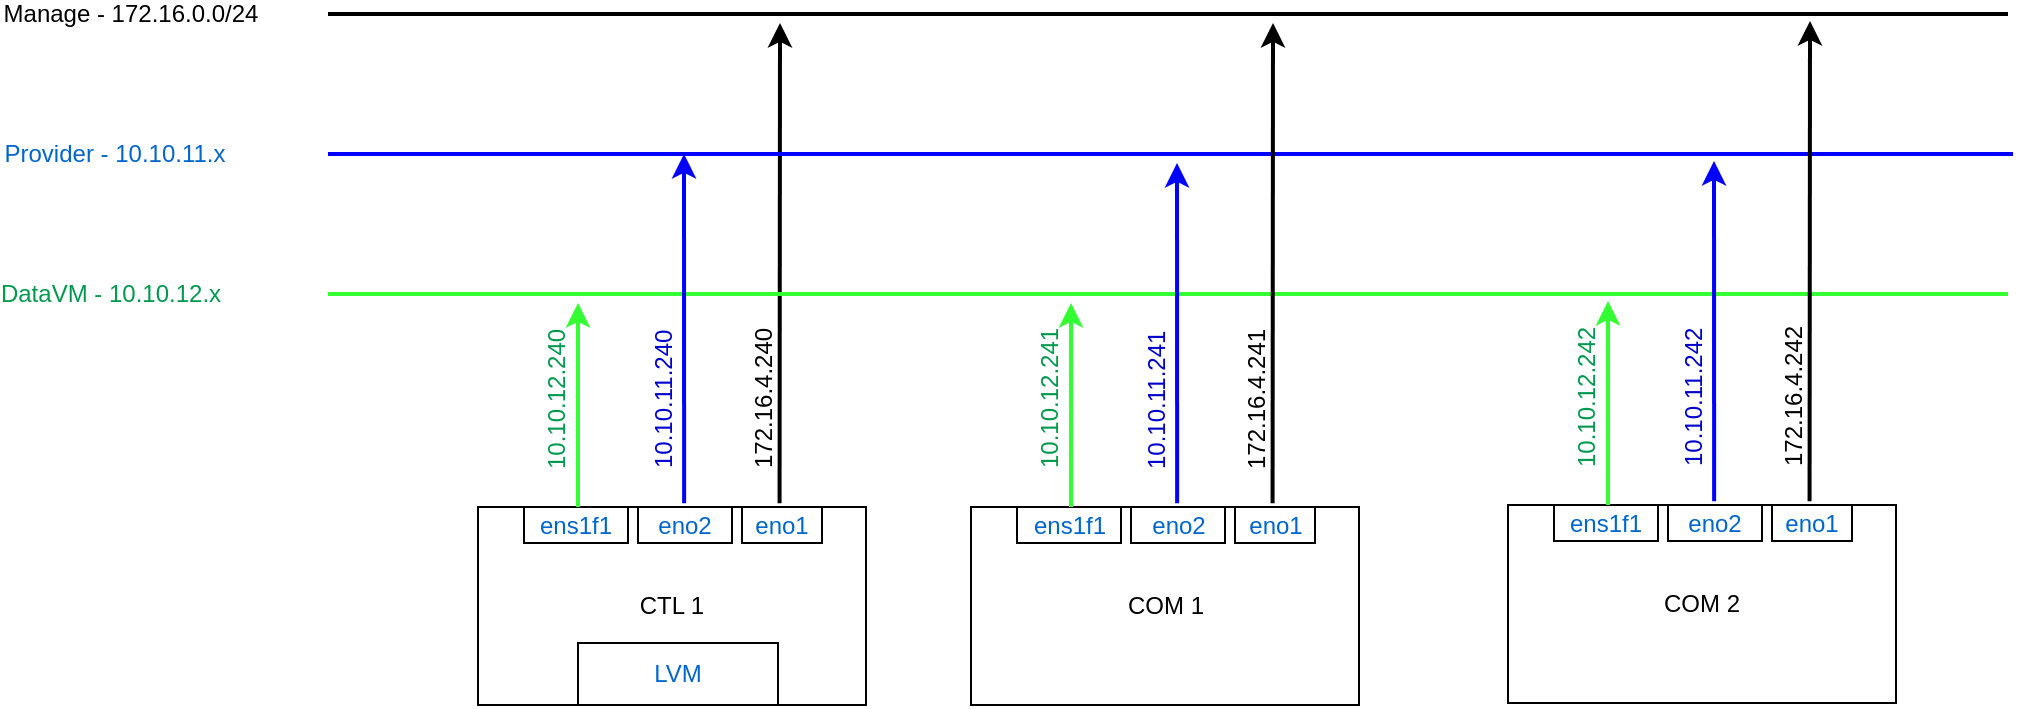 <mxfile version="10.6.7" type="device"><diagram id="9kg2BaigUfYl5xREJKo8" name="Page-1"><mxGraphModel dx="1640" dy="841" grid="1" gridSize="10" guides="1" tooltips="1" connect="1" arrows="1" fold="1" page="1" pageScale="1" pageWidth="1169" pageHeight="827" math="0" shadow="0"><root><mxCell id="0"/><mxCell id="1" parent="0"/><mxCell id="6jlAEbB4BGq7LMweVgQW-2" value="" style="endArrow=classic;html=1;exitX=0.75;exitY=0;exitDx=0;exitDy=0;strokeWidth=2;" edge="1" parent="1"><mxGeometry width="50" height="50" relative="1" as="geometry"><mxPoint x="435.786" y="404.643" as="sourcePoint"/><mxPoint x="436" y="164.5" as="targetPoint"/></mxGeometry></mxCell><mxCell id="HhDF-TLvJw5HoeBtqXgR-1" value="CTL 1" style="rounded=0;whiteSpace=wrap;html=1;" parent="1" vertex="1"><mxGeometry x="285" y="406.5" width="194" height="99" as="geometry"/></mxCell><mxCell id="HhDF-TLvJw5HoeBtqXgR-5" value="" style="endArrow=none;html=1;strokeColor=#33FF33;strokeWidth=2;" parent="1" edge="1"><mxGeometry width="50" height="50" relative="1" as="geometry"><mxPoint x="210" y="300" as="sourcePoint"/><mxPoint x="1050" y="300" as="targetPoint"/></mxGeometry></mxCell><mxCell id="HhDF-TLvJw5HoeBtqXgR-6" value="&lt;font color=&quot;#00994d&quot;&gt;DataVM - 10.10.12.x&lt;/font&gt;&lt;br&gt;" style="text;html=1;resizable=0;points=[];align=center;verticalAlign=middle;labelBackgroundColor=#ffffff;fontColor=#00CC00;" parent="HhDF-TLvJw5HoeBtqXgR-5" vertex="1" connectable="0"><mxGeometry x="0.788" relative="1" as="geometry"><mxPoint x="-860.5" as="offset"/></mxGeometry></mxCell><mxCell id="HhDF-TLvJw5HoeBtqXgR-14" value="" style="endArrow=none;html=1;strokeWidth=2;" parent="1" edge="1"><mxGeometry width="50" height="50" relative="1" as="geometry"><mxPoint x="210" y="160" as="sourcePoint"/><mxPoint x="1050" y="160" as="targetPoint"/></mxGeometry></mxCell><mxCell id="HhDF-TLvJw5HoeBtqXgR-15" value="Manage - 172.16.0.0/24" style="text;html=1;resizable=0;points=[];align=center;verticalAlign=middle;labelBackgroundColor=#ffffff;" parent="HhDF-TLvJw5HoeBtqXgR-14" vertex="1" connectable="0"><mxGeometry x="0.788" relative="1" as="geometry"><mxPoint x="-850.5" as="offset"/></mxGeometry></mxCell><mxCell id="HhDF-TLvJw5HoeBtqXgR-16" value="" style="endArrow=none;html=1;strokeColor=#0000FF;strokeWidth=2;" parent="1" edge="1"><mxGeometry width="50" height="50" relative="1" as="geometry"><mxPoint x="210" y="230" as="sourcePoint"/><mxPoint x="1052.5" y="230" as="targetPoint"/></mxGeometry></mxCell><mxCell id="HhDF-TLvJw5HoeBtqXgR-17" value="Provider - 10.10.11.x&lt;br&gt;" style="text;html=1;resizable=0;points=[];align=center;verticalAlign=middle;labelBackgroundColor=#ffffff;fontColor=#0066CC;" parent="HhDF-TLvJw5HoeBtqXgR-16" vertex="1" connectable="0"><mxGeometry x="0.788" relative="1" as="geometry"><mxPoint x="-860.5" as="offset"/></mxGeometry></mxCell><mxCell id="HhDF-TLvJw5HoeBtqXgR-43" value="eno2" style="rounded=0;whiteSpace=wrap;html=1;strokeColor=#000000;fontColor=#0066CC;" parent="1" vertex="1"><mxGeometry x="365" y="406.5" width="47" height="18" as="geometry"/></mxCell><mxCell id="HhDF-TLvJw5HoeBtqXgR-44" value="eno1&lt;br&gt;" style="rounded=0;whiteSpace=wrap;html=1;strokeColor=#000000;fontColor=#0066CC;" parent="1" vertex="1"><mxGeometry x="417" y="406.5" width="40" height="18" as="geometry"/></mxCell><mxCell id="HhDF-TLvJw5HoeBtqXgR-45" value="&lt;div&gt;ens1f1&lt;/div&gt;" style="rounded=0;whiteSpace=wrap;html=1;strokeColor=#000000;fontColor=#0066CC;" parent="1" vertex="1"><mxGeometry x="308" y="406.5" width="52" height="18" as="geometry"/></mxCell><mxCell id="h_BmhQooovhn6ebrMkyT-17" value="" style="endArrow=classic;html=1;strokeColor=#33FF33;exitX=0.159;exitY=0.021;exitDx=0;exitDy=0;exitPerimeter=0;strokeWidth=2;" parent="1" edge="1"><mxGeometry width="50" height="50" relative="1" as="geometry"><mxPoint x="335" y="406.5" as="sourcePoint"/><mxPoint x="335" y="304.5" as="targetPoint"/></mxGeometry></mxCell><mxCell id="h_BmhQooovhn6ebrMkyT-18" value="" style="endArrow=classic;html=1;exitX=0.5;exitY=0;exitDx=0;exitDy=0;strokeColor=#0000FF;strokeWidth=2;" parent="1" edge="1"><mxGeometry width="50" height="50" relative="1" as="geometry"><mxPoint x="388.071" y="404.643" as="sourcePoint"/><mxPoint x="388" y="230" as="targetPoint"/></mxGeometry></mxCell><mxCell id="6jlAEbB4BGq7LMweVgQW-1" value="172.16.4.240" style="text;html=1;rotation=-90;" vertex="1" parent="1"><mxGeometry x="378.5" y="324.5" width="100" height="30" as="geometry"/></mxCell><mxCell id="6jlAEbB4BGq7LMweVgQW-3" value="LVM" style="rounded=0;whiteSpace=wrap;html=1;strokeColor=#000000;fontColor=#0066CC;" vertex="1" parent="1"><mxGeometry x="335" y="474.5" width="100" height="31" as="geometry"/></mxCell><mxCell id="6jlAEbB4BGq7LMweVgQW-4" value="&lt;font color=&quot;#0000cc&quot;&gt;10.10.11.240&lt;/font&gt;" style="text;html=1;rotation=-90;" vertex="1" parent="1"><mxGeometry x="333.5" y="329.5" width="90" height="30" as="geometry"/></mxCell><mxCell id="6jlAEbB4BGq7LMweVgQW-5" value="&lt;font color=&quot;#00994d&quot;&gt;10.10.12.240&lt;/font&gt;" style="text;html=1;rotation=-90;" vertex="1" parent="1"><mxGeometry x="275" y="324.5" width="100" height="30" as="geometry"/></mxCell><mxCell id="6jlAEbB4BGq7LMweVgQW-6" value="" style="endArrow=classic;html=1;exitX=0.75;exitY=0;exitDx=0;exitDy=0;strokeWidth=2;" edge="1" parent="1"><mxGeometry width="50" height="50" relative="1" as="geometry"><mxPoint x="682.286" y="404.643" as="sourcePoint"/><mxPoint x="682.5" y="164.5" as="targetPoint"/></mxGeometry></mxCell><mxCell id="6jlAEbB4BGq7LMweVgQW-7" value="COM 1" style="rounded=0;whiteSpace=wrap;html=1;" vertex="1" parent="1"><mxGeometry x="531.5" y="406.5" width="194" height="99" as="geometry"/></mxCell><mxCell id="6jlAEbB4BGq7LMweVgQW-8" value="eno2" style="rounded=0;whiteSpace=wrap;html=1;strokeColor=#000000;fontColor=#0066CC;" vertex="1" parent="1"><mxGeometry x="611.5" y="406.5" width="47" height="18" as="geometry"/></mxCell><mxCell id="6jlAEbB4BGq7LMweVgQW-9" value="eno1&lt;br&gt;" style="rounded=0;whiteSpace=wrap;html=1;strokeColor=#000000;fontColor=#0066CC;" vertex="1" parent="1"><mxGeometry x="663.5" y="406.5" width="40" height="18" as="geometry"/></mxCell><mxCell id="6jlAEbB4BGq7LMweVgQW-10" value="&lt;div&gt;ens1f1&lt;/div&gt;" style="rounded=0;whiteSpace=wrap;html=1;strokeColor=#000000;fontColor=#0066CC;" vertex="1" parent="1"><mxGeometry x="554.5" y="406.5" width="52" height="18" as="geometry"/></mxCell><mxCell id="6jlAEbB4BGq7LMweVgQW-11" value="" style="endArrow=classic;html=1;strokeColor=#33FF33;exitX=0.159;exitY=0.021;exitDx=0;exitDy=0;exitPerimeter=0;strokeWidth=2;" edge="1" parent="1"><mxGeometry width="50" height="50" relative="1" as="geometry"><mxPoint x="581.5" y="406.5" as="sourcePoint"/><mxPoint x="581.5" y="304.5" as="targetPoint"/></mxGeometry></mxCell><mxCell id="6jlAEbB4BGq7LMweVgQW-12" value="" style="endArrow=classic;html=1;exitX=0.5;exitY=0;exitDx=0;exitDy=0;strokeColor=#0000FF;strokeWidth=2;" edge="1" parent="1"><mxGeometry width="50" height="50" relative="1" as="geometry"><mxPoint x="634.571" y="404.643" as="sourcePoint"/><mxPoint x="634.5" y="234.5" as="targetPoint"/></mxGeometry></mxCell><mxCell id="6jlAEbB4BGq7LMweVgQW-13" value="172.16.4.241" style="text;html=1;rotation=-90;" vertex="1" parent="1"><mxGeometry x="625" y="324.5" width="100" height="30" as="geometry"/></mxCell><mxCell id="6jlAEbB4BGq7LMweVgQW-15" value="&lt;font color=&quot;#0000cc&quot;&gt;10.10.11.241&lt;/font&gt;" style="text;html=1;rotation=-90;" vertex="1" parent="1"><mxGeometry x="580" y="329.5" width="90" height="30" as="geometry"/></mxCell><mxCell id="6jlAEbB4BGq7LMweVgQW-16" value="&lt;font color=&quot;#00994d&quot;&gt;10.10.12.241&lt;/font&gt;" style="text;html=1;rotation=-90;" vertex="1" parent="1"><mxGeometry x="521.5" y="324.5" width="100" height="30" as="geometry"/></mxCell><mxCell id="6jlAEbB4BGq7LMweVgQW-28" value="" style="endArrow=classic;html=1;exitX=0.75;exitY=0;exitDx=0;exitDy=0;strokeWidth=2;" edge="1" parent="1"><mxGeometry width="50" height="50" relative="1" as="geometry"><mxPoint x="950.786" y="403.643" as="sourcePoint"/><mxPoint x="951" y="163.5" as="targetPoint"/></mxGeometry></mxCell><mxCell id="6jlAEbB4BGq7LMweVgQW-29" value="COM 2" style="rounded=0;whiteSpace=wrap;html=1;" vertex="1" parent="1"><mxGeometry x="800" y="405.5" width="194" height="99" as="geometry"/></mxCell><mxCell id="6jlAEbB4BGq7LMweVgQW-30" value="eno2" style="rounded=0;whiteSpace=wrap;html=1;strokeColor=#000000;fontColor=#0066CC;" vertex="1" parent="1"><mxGeometry x="880" y="405.5" width="47" height="18" as="geometry"/></mxCell><mxCell id="6jlAEbB4BGq7LMweVgQW-31" value="eno1&lt;br&gt;" style="rounded=0;whiteSpace=wrap;html=1;strokeColor=#000000;fontColor=#0066CC;" vertex="1" parent="1"><mxGeometry x="932" y="405.5" width="40" height="18" as="geometry"/></mxCell><mxCell id="6jlAEbB4BGq7LMweVgQW-32" value="&lt;div&gt;ens1f1&lt;/div&gt;" style="rounded=0;whiteSpace=wrap;html=1;strokeColor=#000000;fontColor=#0066CC;" vertex="1" parent="1"><mxGeometry x="823" y="405.5" width="52" height="18" as="geometry"/></mxCell><mxCell id="6jlAEbB4BGq7LMweVgQW-33" value="" style="endArrow=classic;html=1;strokeColor=#33FF33;exitX=0.159;exitY=0.021;exitDx=0;exitDy=0;exitPerimeter=0;strokeWidth=2;" edge="1" parent="1"><mxGeometry width="50" height="50" relative="1" as="geometry"><mxPoint x="850" y="405.5" as="sourcePoint"/><mxPoint x="850" y="303.5" as="targetPoint"/></mxGeometry></mxCell><mxCell id="6jlAEbB4BGq7LMweVgQW-34" value="" style="endArrow=classic;html=1;exitX=0.5;exitY=0;exitDx=0;exitDy=0;strokeColor=#0000FF;strokeWidth=2;" edge="1" parent="1"><mxGeometry width="50" height="50" relative="1" as="geometry"><mxPoint x="903.071" y="403.643" as="sourcePoint"/><mxPoint x="903" y="233.5" as="targetPoint"/></mxGeometry></mxCell><mxCell id="6jlAEbB4BGq7LMweVgQW-35" value="172.16.4.242" style="text;html=1;rotation=-90;" vertex="1" parent="1"><mxGeometry x="893.5" y="323.5" width="100" height="30" as="geometry"/></mxCell><mxCell id="6jlAEbB4BGq7LMweVgQW-37" value="&lt;font color=&quot;#0000cc&quot;&gt;10.10.11.242&lt;/font&gt;" style="text;html=1;rotation=-90;" vertex="1" parent="1"><mxGeometry x="848.5" y="328.5" width="90" height="30" as="geometry"/></mxCell><mxCell id="6jlAEbB4BGq7LMweVgQW-38" value="&lt;font color=&quot;#00994d&quot;&gt;10.10.12.242&lt;/font&gt;" style="text;html=1;rotation=-90;" vertex="1" parent="1"><mxGeometry x="790" y="323.5" width="100" height="30" as="geometry"/></mxCell></root></mxGraphModel></diagram></mxfile>